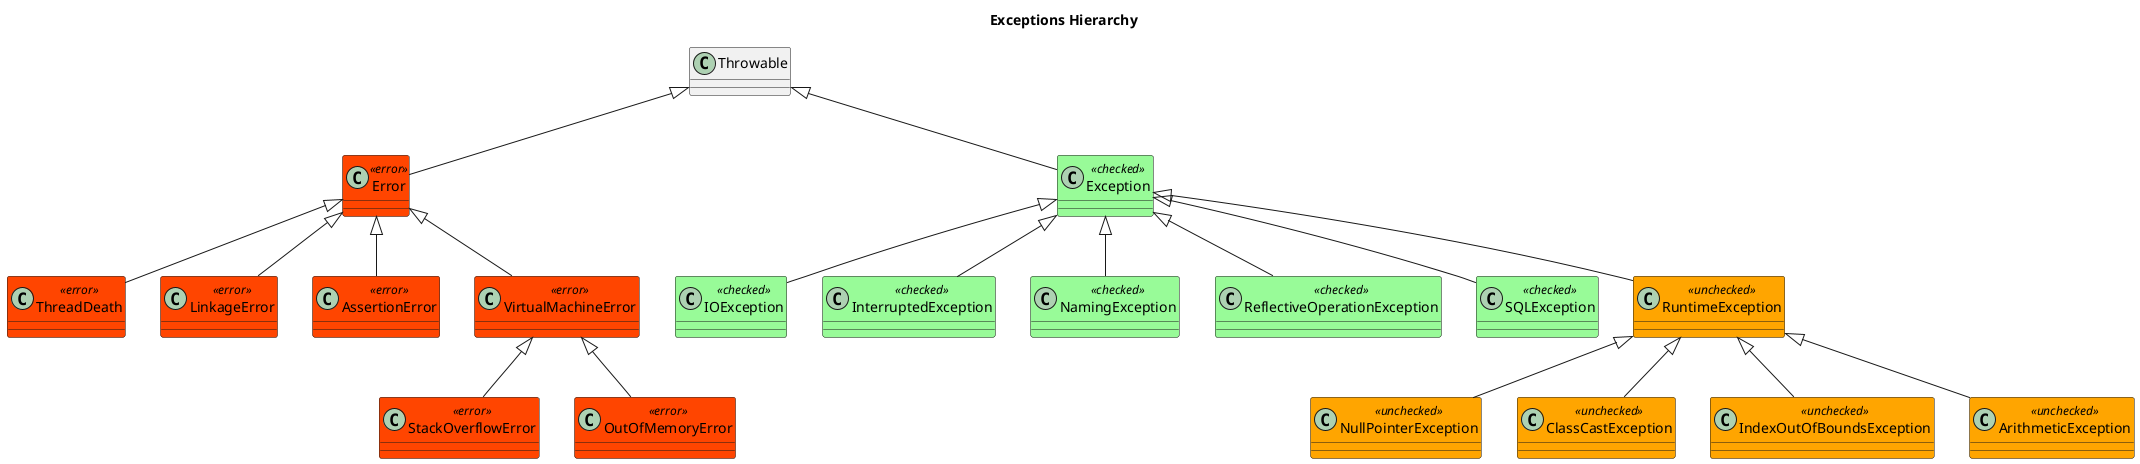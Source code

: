 @startuml

title Exceptions Hierarchy

skinparam class {
BackgroundColor<<error>> orangered
BackgroundColor<<unchecked>> orange
BackgroundColor<<checked>> palegreen
}

class Throwable

class Error << error >> extends Throwable
class ThreadDeath << error >> extends Error
class LinkageError << error >> extends Error
class AssertionError << error >> extends Error
class VirtualMachineError << error >> extends Error
class StackOverflowError << error >> extends VirtualMachineError
class OutOfMemoryError << error >> extends VirtualMachineError

class Exception<<checked>> extends Throwable
class IOException<<checked>>  extends Exception
class InterruptedException<<checked>> extends Exception
class NamingException<<checked>> extends Exception
class ReflectiveOperationException<<checked>> extends Exception
class SQLException<<checked>> extends Exception

class RuntimeException<<unchecked>> extends Exception
class NullPointerException<<unchecked>> extends RuntimeException
class ClassCastException<<unchecked>> extends RuntimeException
class IndexOutOfBoundsException<<unchecked>> extends RuntimeException
class ArithmeticException<<unchecked>> extends RuntimeException

@enduml